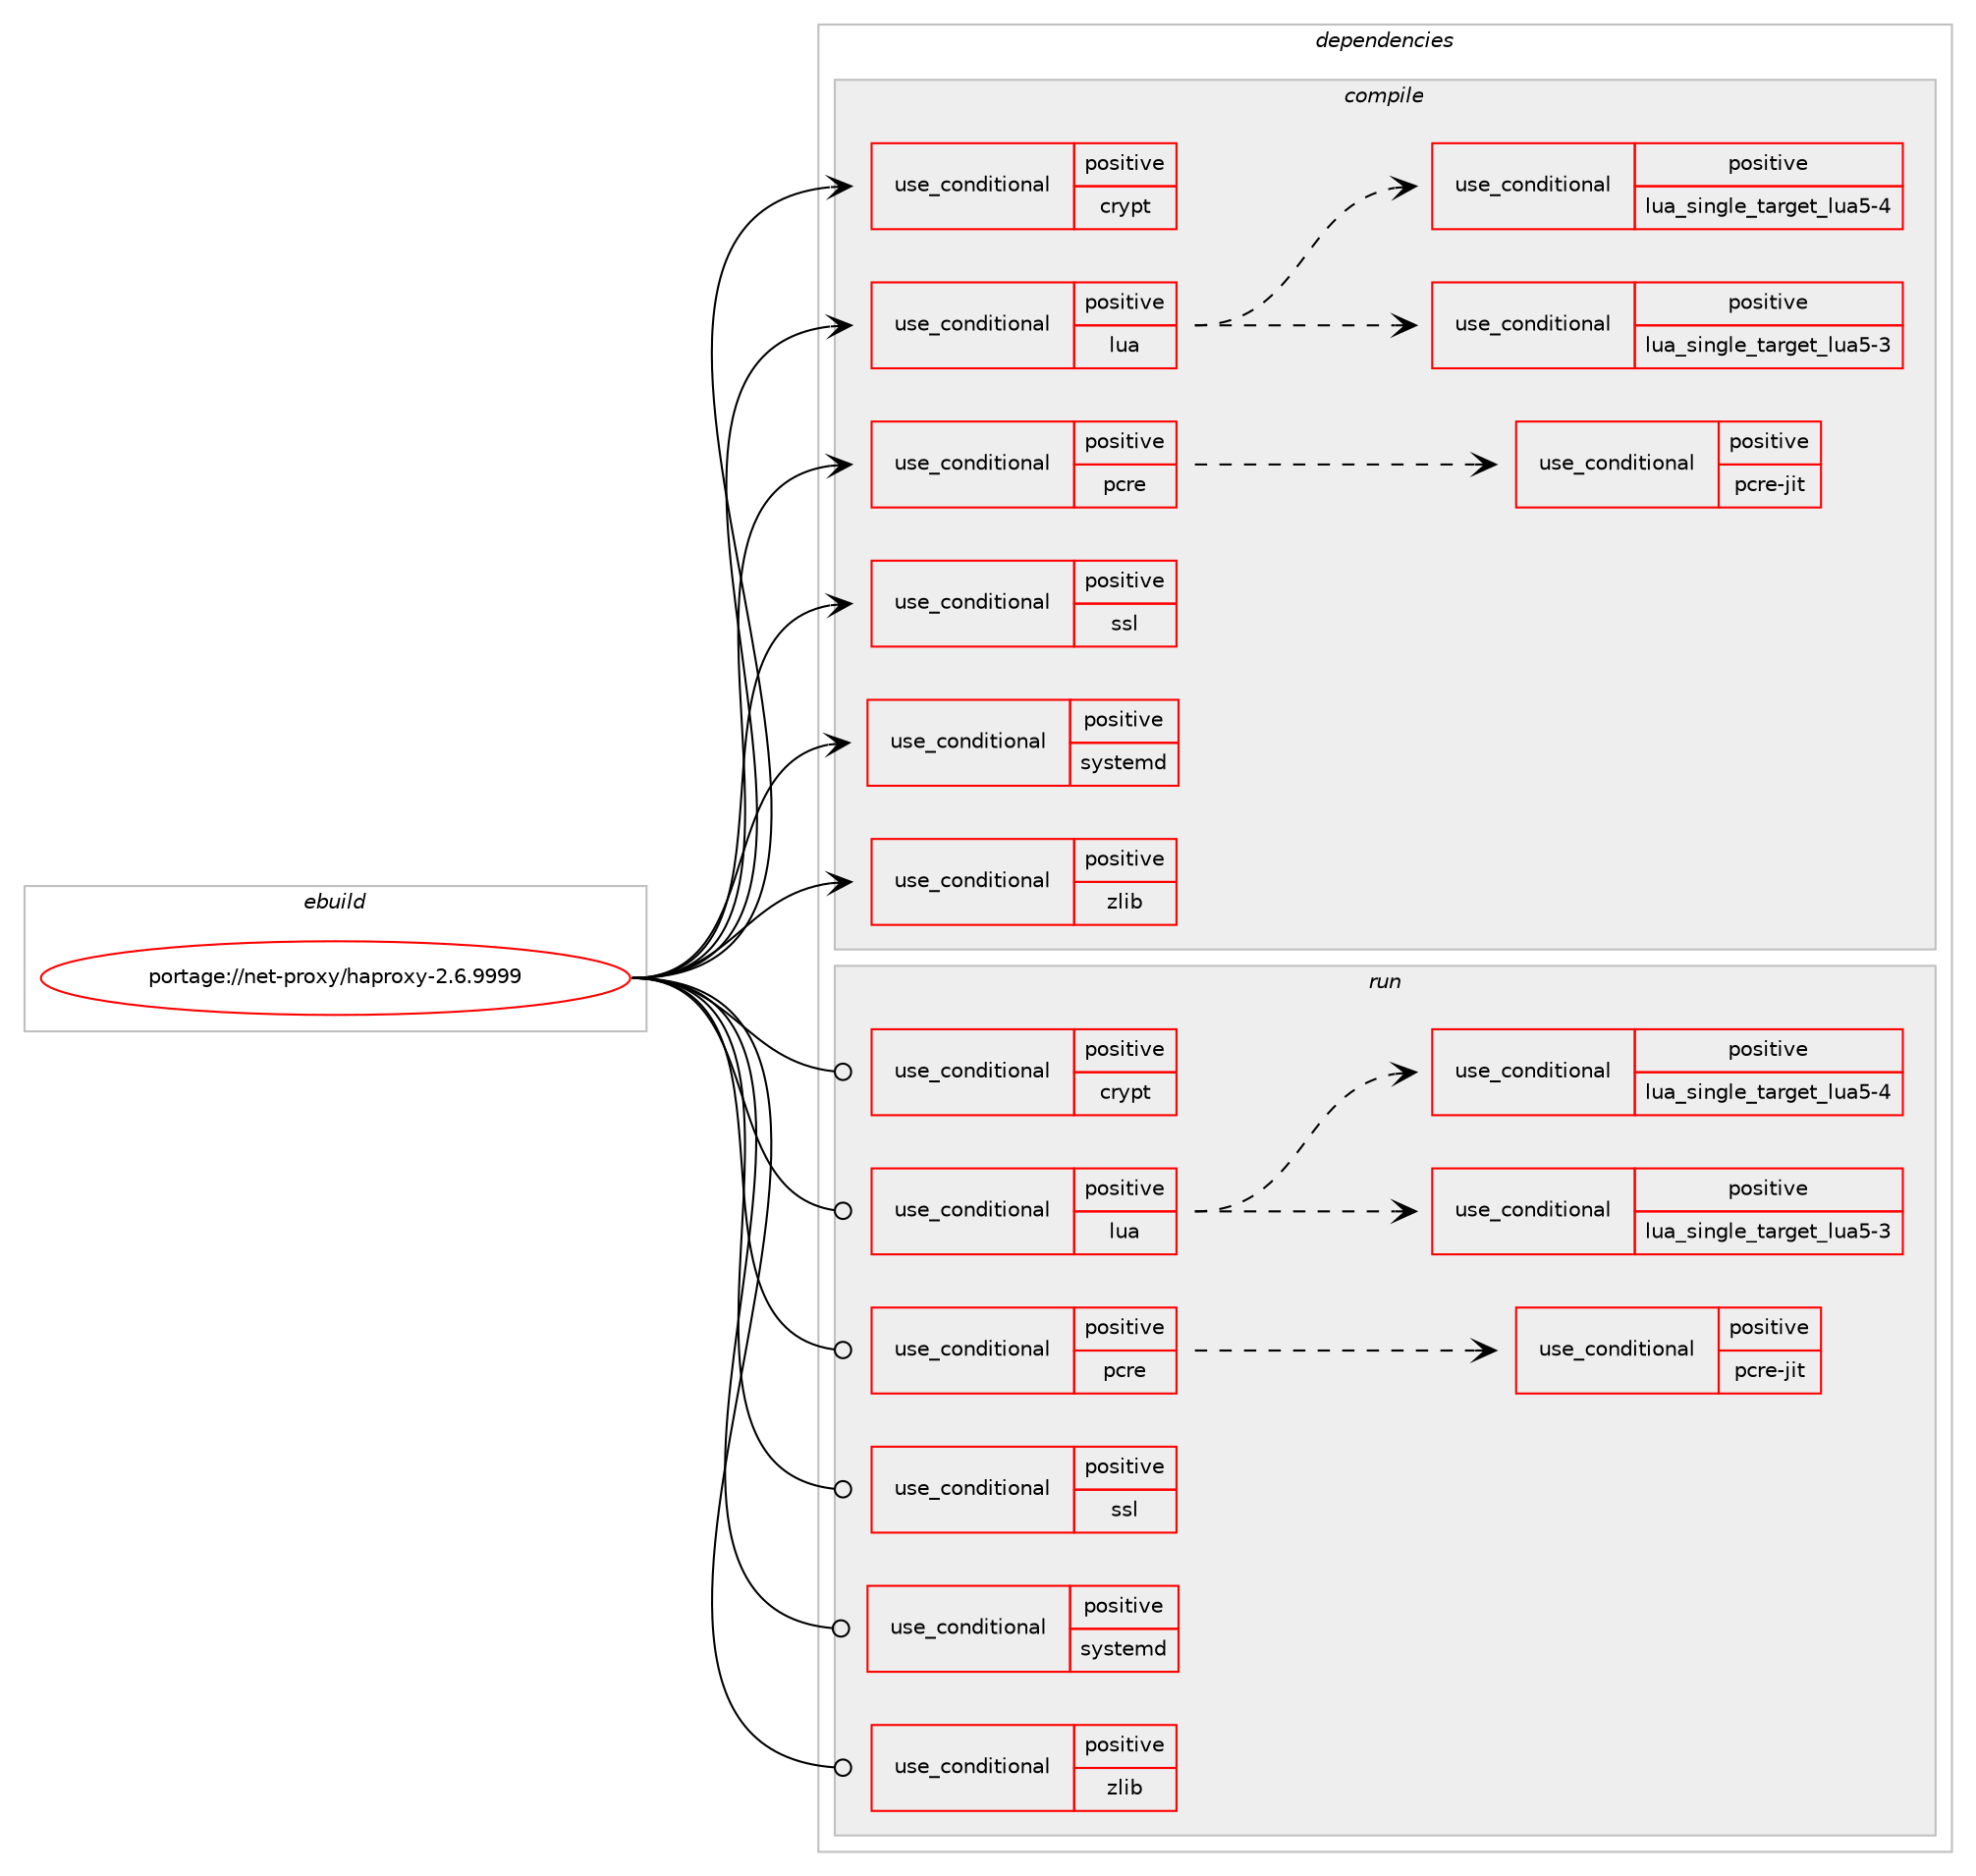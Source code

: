 digraph prolog {

# *************
# Graph options
# *************

newrank=true;
concentrate=true;
compound=true;
graph [rankdir=LR,fontname=Helvetica,fontsize=10,ranksep=1.5];#, ranksep=2.5, nodesep=0.2];
edge  [arrowhead=vee];
node  [fontname=Helvetica,fontsize=10];

# **********
# The ebuild
# **********

subgraph cluster_leftcol {
color=gray;
rank=same;
label=<<i>ebuild</i>>;
id [label="portage://net-proxy/haproxy-2.6.9999", color=red, width=4, href="../net-proxy/haproxy-2.6.9999.svg"];
}

# ****************
# The dependencies
# ****************

subgraph cluster_midcol {
color=gray;
label=<<i>dependencies</i>>;
subgraph cluster_compile {
fillcolor="#eeeeee";
style=filled;
label=<<i>compile</i>>;
subgraph cond240 {
dependency375 [label=<<TABLE BORDER="0" CELLBORDER="1" CELLSPACING="0" CELLPADDING="4"><TR><TD ROWSPAN="3" CELLPADDING="10">use_conditional</TD></TR><TR><TD>positive</TD></TR><TR><TD>crypt</TD></TR></TABLE>>, shape=none, color=red];
# *** BEGIN UNKNOWN DEPENDENCY TYPE (TODO) ***
# dependency375 -> package_dependency(portage://net-proxy/haproxy-2.6.9999,install,no,virtual,libcrypt,none,[,,],any_same_slot,[])
# *** END UNKNOWN DEPENDENCY TYPE (TODO) ***

}
id:e -> dependency375:w [weight=20,style="solid",arrowhead="vee"];
subgraph cond241 {
dependency376 [label=<<TABLE BORDER="0" CELLBORDER="1" CELLSPACING="0" CELLPADDING="4"><TR><TD ROWSPAN="3" CELLPADDING="10">use_conditional</TD></TR><TR><TD>positive</TD></TR><TR><TD>lua</TD></TR></TABLE>>, shape=none, color=red];
subgraph cond242 {
dependency377 [label=<<TABLE BORDER="0" CELLBORDER="1" CELLSPACING="0" CELLPADDING="4"><TR><TD ROWSPAN="3" CELLPADDING="10">use_conditional</TD></TR><TR><TD>positive</TD></TR><TR><TD>lua_single_target_lua5-3</TD></TR></TABLE>>, shape=none, color=red];
# *** BEGIN UNKNOWN DEPENDENCY TYPE (TODO) ***
# dependency377 -> package_dependency(portage://net-proxy/haproxy-2.6.9999,install,no,dev-lang,lua,none,[,,],[slot(5.3)],[])
# *** END UNKNOWN DEPENDENCY TYPE (TODO) ***

}
dependency376:e -> dependency377:w [weight=20,style="dashed",arrowhead="vee"];
subgraph cond243 {
dependency378 [label=<<TABLE BORDER="0" CELLBORDER="1" CELLSPACING="0" CELLPADDING="4"><TR><TD ROWSPAN="3" CELLPADDING="10">use_conditional</TD></TR><TR><TD>positive</TD></TR><TR><TD>lua_single_target_lua5-4</TD></TR></TABLE>>, shape=none, color=red];
# *** BEGIN UNKNOWN DEPENDENCY TYPE (TODO) ***
# dependency378 -> package_dependency(portage://net-proxy/haproxy-2.6.9999,install,no,dev-lang,lua,none,[,,],[slot(5.4)],[])
# *** END UNKNOWN DEPENDENCY TYPE (TODO) ***

}
dependency376:e -> dependency378:w [weight=20,style="dashed",arrowhead="vee"];
}
id:e -> dependency376:w [weight=20,style="solid",arrowhead="vee"];
subgraph cond244 {
dependency379 [label=<<TABLE BORDER="0" CELLBORDER="1" CELLSPACING="0" CELLPADDING="4"><TR><TD ROWSPAN="3" CELLPADDING="10">use_conditional</TD></TR><TR><TD>positive</TD></TR><TR><TD>pcre</TD></TR></TABLE>>, shape=none, color=red];
# *** BEGIN UNKNOWN DEPENDENCY TYPE (TODO) ***
# dependency379 -> package_dependency(portage://net-proxy/haproxy-2.6.9999,install,no,dev-libs,libpcre2,none,[,,],any_same_slot,[])
# *** END UNKNOWN DEPENDENCY TYPE (TODO) ***

subgraph cond245 {
dependency380 [label=<<TABLE BORDER="0" CELLBORDER="1" CELLSPACING="0" CELLPADDING="4"><TR><TD ROWSPAN="3" CELLPADDING="10">use_conditional</TD></TR><TR><TD>positive</TD></TR><TR><TD>pcre-jit</TD></TR></TABLE>>, shape=none, color=red];
# *** BEGIN UNKNOWN DEPENDENCY TYPE (TODO) ***
# dependency380 -> package_dependency(portage://net-proxy/haproxy-2.6.9999,install,no,dev-libs,libpcre2,none,[,,],any_same_slot,[use(enable(jit),none)])
# *** END UNKNOWN DEPENDENCY TYPE (TODO) ***

}
dependency379:e -> dependency380:w [weight=20,style="dashed",arrowhead="vee"];
}
id:e -> dependency379:w [weight=20,style="solid",arrowhead="vee"];
subgraph cond246 {
dependency381 [label=<<TABLE BORDER="0" CELLBORDER="1" CELLSPACING="0" CELLPADDING="4"><TR><TD ROWSPAN="3" CELLPADDING="10">use_conditional</TD></TR><TR><TD>positive</TD></TR><TR><TD>ssl</TD></TR></TABLE>>, shape=none, color=red];
# *** BEGIN UNKNOWN DEPENDENCY TYPE (TODO) ***
# dependency381 -> package_dependency(portage://net-proxy/haproxy-2.6.9999,install,no,dev-libs,openssl,none,[,,],[slot(0),equal],[])
# *** END UNKNOWN DEPENDENCY TYPE (TODO) ***

}
id:e -> dependency381:w [weight=20,style="solid",arrowhead="vee"];
subgraph cond247 {
dependency382 [label=<<TABLE BORDER="0" CELLBORDER="1" CELLSPACING="0" CELLPADDING="4"><TR><TD ROWSPAN="3" CELLPADDING="10">use_conditional</TD></TR><TR><TD>positive</TD></TR><TR><TD>systemd</TD></TR></TABLE>>, shape=none, color=red];
# *** BEGIN UNKNOWN DEPENDENCY TYPE (TODO) ***
# dependency382 -> package_dependency(portage://net-proxy/haproxy-2.6.9999,install,no,sys-apps,systemd,none,[,,],[],[])
# *** END UNKNOWN DEPENDENCY TYPE (TODO) ***

}
id:e -> dependency382:w [weight=20,style="solid",arrowhead="vee"];
subgraph cond248 {
dependency383 [label=<<TABLE BORDER="0" CELLBORDER="1" CELLSPACING="0" CELLPADDING="4"><TR><TD ROWSPAN="3" CELLPADDING="10">use_conditional</TD></TR><TR><TD>positive</TD></TR><TR><TD>zlib</TD></TR></TABLE>>, shape=none, color=red];
# *** BEGIN UNKNOWN DEPENDENCY TYPE (TODO) ***
# dependency383 -> package_dependency(portage://net-proxy/haproxy-2.6.9999,install,no,sys-libs,zlib,none,[,,],[],[])
# *** END UNKNOWN DEPENDENCY TYPE (TODO) ***

}
id:e -> dependency383:w [weight=20,style="solid",arrowhead="vee"];
}
subgraph cluster_compileandrun {
fillcolor="#eeeeee";
style=filled;
label=<<i>compile and run</i>>;
}
subgraph cluster_run {
fillcolor="#eeeeee";
style=filled;
label=<<i>run</i>>;
subgraph cond249 {
dependency384 [label=<<TABLE BORDER="0" CELLBORDER="1" CELLSPACING="0" CELLPADDING="4"><TR><TD ROWSPAN="3" CELLPADDING="10">use_conditional</TD></TR><TR><TD>positive</TD></TR><TR><TD>crypt</TD></TR></TABLE>>, shape=none, color=red];
# *** BEGIN UNKNOWN DEPENDENCY TYPE (TODO) ***
# dependency384 -> package_dependency(portage://net-proxy/haproxy-2.6.9999,run,no,virtual,libcrypt,none,[,,],any_same_slot,[])
# *** END UNKNOWN DEPENDENCY TYPE (TODO) ***

}
id:e -> dependency384:w [weight=20,style="solid",arrowhead="odot"];
subgraph cond250 {
dependency385 [label=<<TABLE BORDER="0" CELLBORDER="1" CELLSPACING="0" CELLPADDING="4"><TR><TD ROWSPAN="3" CELLPADDING="10">use_conditional</TD></TR><TR><TD>positive</TD></TR><TR><TD>lua</TD></TR></TABLE>>, shape=none, color=red];
subgraph cond251 {
dependency386 [label=<<TABLE BORDER="0" CELLBORDER="1" CELLSPACING="0" CELLPADDING="4"><TR><TD ROWSPAN="3" CELLPADDING="10">use_conditional</TD></TR><TR><TD>positive</TD></TR><TR><TD>lua_single_target_lua5-3</TD></TR></TABLE>>, shape=none, color=red];
# *** BEGIN UNKNOWN DEPENDENCY TYPE (TODO) ***
# dependency386 -> package_dependency(portage://net-proxy/haproxy-2.6.9999,run,no,dev-lang,lua,none,[,,],[slot(5.3)],[])
# *** END UNKNOWN DEPENDENCY TYPE (TODO) ***

}
dependency385:e -> dependency386:w [weight=20,style="dashed",arrowhead="vee"];
subgraph cond252 {
dependency387 [label=<<TABLE BORDER="0" CELLBORDER="1" CELLSPACING="0" CELLPADDING="4"><TR><TD ROWSPAN="3" CELLPADDING="10">use_conditional</TD></TR><TR><TD>positive</TD></TR><TR><TD>lua_single_target_lua5-4</TD></TR></TABLE>>, shape=none, color=red];
# *** BEGIN UNKNOWN DEPENDENCY TYPE (TODO) ***
# dependency387 -> package_dependency(portage://net-proxy/haproxy-2.6.9999,run,no,dev-lang,lua,none,[,,],[slot(5.4)],[])
# *** END UNKNOWN DEPENDENCY TYPE (TODO) ***

}
dependency385:e -> dependency387:w [weight=20,style="dashed",arrowhead="vee"];
}
id:e -> dependency385:w [weight=20,style="solid",arrowhead="odot"];
subgraph cond253 {
dependency388 [label=<<TABLE BORDER="0" CELLBORDER="1" CELLSPACING="0" CELLPADDING="4"><TR><TD ROWSPAN="3" CELLPADDING="10">use_conditional</TD></TR><TR><TD>positive</TD></TR><TR><TD>pcre</TD></TR></TABLE>>, shape=none, color=red];
# *** BEGIN UNKNOWN DEPENDENCY TYPE (TODO) ***
# dependency388 -> package_dependency(portage://net-proxy/haproxy-2.6.9999,run,no,dev-libs,libpcre2,none,[,,],any_same_slot,[])
# *** END UNKNOWN DEPENDENCY TYPE (TODO) ***

subgraph cond254 {
dependency389 [label=<<TABLE BORDER="0" CELLBORDER="1" CELLSPACING="0" CELLPADDING="4"><TR><TD ROWSPAN="3" CELLPADDING="10">use_conditional</TD></TR><TR><TD>positive</TD></TR><TR><TD>pcre-jit</TD></TR></TABLE>>, shape=none, color=red];
# *** BEGIN UNKNOWN DEPENDENCY TYPE (TODO) ***
# dependency389 -> package_dependency(portage://net-proxy/haproxy-2.6.9999,run,no,dev-libs,libpcre2,none,[,,],any_same_slot,[use(enable(jit),none)])
# *** END UNKNOWN DEPENDENCY TYPE (TODO) ***

}
dependency388:e -> dependency389:w [weight=20,style="dashed",arrowhead="vee"];
}
id:e -> dependency388:w [weight=20,style="solid",arrowhead="odot"];
subgraph cond255 {
dependency390 [label=<<TABLE BORDER="0" CELLBORDER="1" CELLSPACING="0" CELLPADDING="4"><TR><TD ROWSPAN="3" CELLPADDING="10">use_conditional</TD></TR><TR><TD>positive</TD></TR><TR><TD>ssl</TD></TR></TABLE>>, shape=none, color=red];
# *** BEGIN UNKNOWN DEPENDENCY TYPE (TODO) ***
# dependency390 -> package_dependency(portage://net-proxy/haproxy-2.6.9999,run,no,dev-libs,openssl,none,[,,],[slot(0),equal],[])
# *** END UNKNOWN DEPENDENCY TYPE (TODO) ***

}
id:e -> dependency390:w [weight=20,style="solid",arrowhead="odot"];
subgraph cond256 {
dependency391 [label=<<TABLE BORDER="0" CELLBORDER="1" CELLSPACING="0" CELLPADDING="4"><TR><TD ROWSPAN="3" CELLPADDING="10">use_conditional</TD></TR><TR><TD>positive</TD></TR><TR><TD>systemd</TD></TR></TABLE>>, shape=none, color=red];
# *** BEGIN UNKNOWN DEPENDENCY TYPE (TODO) ***
# dependency391 -> package_dependency(portage://net-proxy/haproxy-2.6.9999,run,no,sys-apps,systemd,none,[,,],[],[])
# *** END UNKNOWN DEPENDENCY TYPE (TODO) ***

}
id:e -> dependency391:w [weight=20,style="solid",arrowhead="odot"];
subgraph cond257 {
dependency392 [label=<<TABLE BORDER="0" CELLBORDER="1" CELLSPACING="0" CELLPADDING="4"><TR><TD ROWSPAN="3" CELLPADDING="10">use_conditional</TD></TR><TR><TD>positive</TD></TR><TR><TD>zlib</TD></TR></TABLE>>, shape=none, color=red];
# *** BEGIN UNKNOWN DEPENDENCY TYPE (TODO) ***
# dependency392 -> package_dependency(portage://net-proxy/haproxy-2.6.9999,run,no,sys-libs,zlib,none,[,,],[],[])
# *** END UNKNOWN DEPENDENCY TYPE (TODO) ***

}
id:e -> dependency392:w [weight=20,style="solid",arrowhead="odot"];
# *** BEGIN UNKNOWN DEPENDENCY TYPE (TODO) ***
# id -> package_dependency(portage://net-proxy/haproxy-2.6.9999,run,no,acct-group,haproxy,none,[,,],[],[])
# *** END UNKNOWN DEPENDENCY TYPE (TODO) ***

# *** BEGIN UNKNOWN DEPENDENCY TYPE (TODO) ***
# id -> package_dependency(portage://net-proxy/haproxy-2.6.9999,run,no,acct-user,haproxy,none,[,,],[],[])
# *** END UNKNOWN DEPENDENCY TYPE (TODO) ***

}
}

# **************
# The candidates
# **************

subgraph cluster_choices {
rank=same;
color=gray;
label=<<i>candidates</i>>;

}

}
